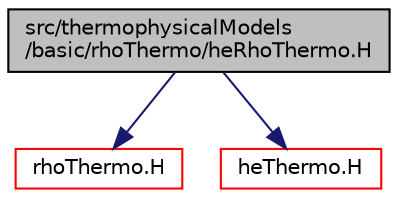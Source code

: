 digraph "src/thermophysicalModels/basic/rhoThermo/heRhoThermo.H"
{
  bgcolor="transparent";
  edge [fontname="Helvetica",fontsize="10",labelfontname="Helvetica",labelfontsize="10"];
  node [fontname="Helvetica",fontsize="10",shape=record];
  Node1 [label="src/thermophysicalModels\l/basic/rhoThermo/heRhoThermo.H",height=0.2,width=0.4,color="black", fillcolor="grey75", style="filled", fontcolor="black"];
  Node1 -> Node2 [color="midnightblue",fontsize="10",style="solid",fontname="Helvetica"];
  Node2 [label="rhoThermo.H",height=0.2,width=0.4,color="red",URL="$a09952.html"];
  Node1 -> Node3 [color="midnightblue",fontsize="10",style="solid",fontname="Helvetica"];
  Node3 [label="heThermo.H",height=0.2,width=0.4,color="red",URL="$a09940.html"];
}
